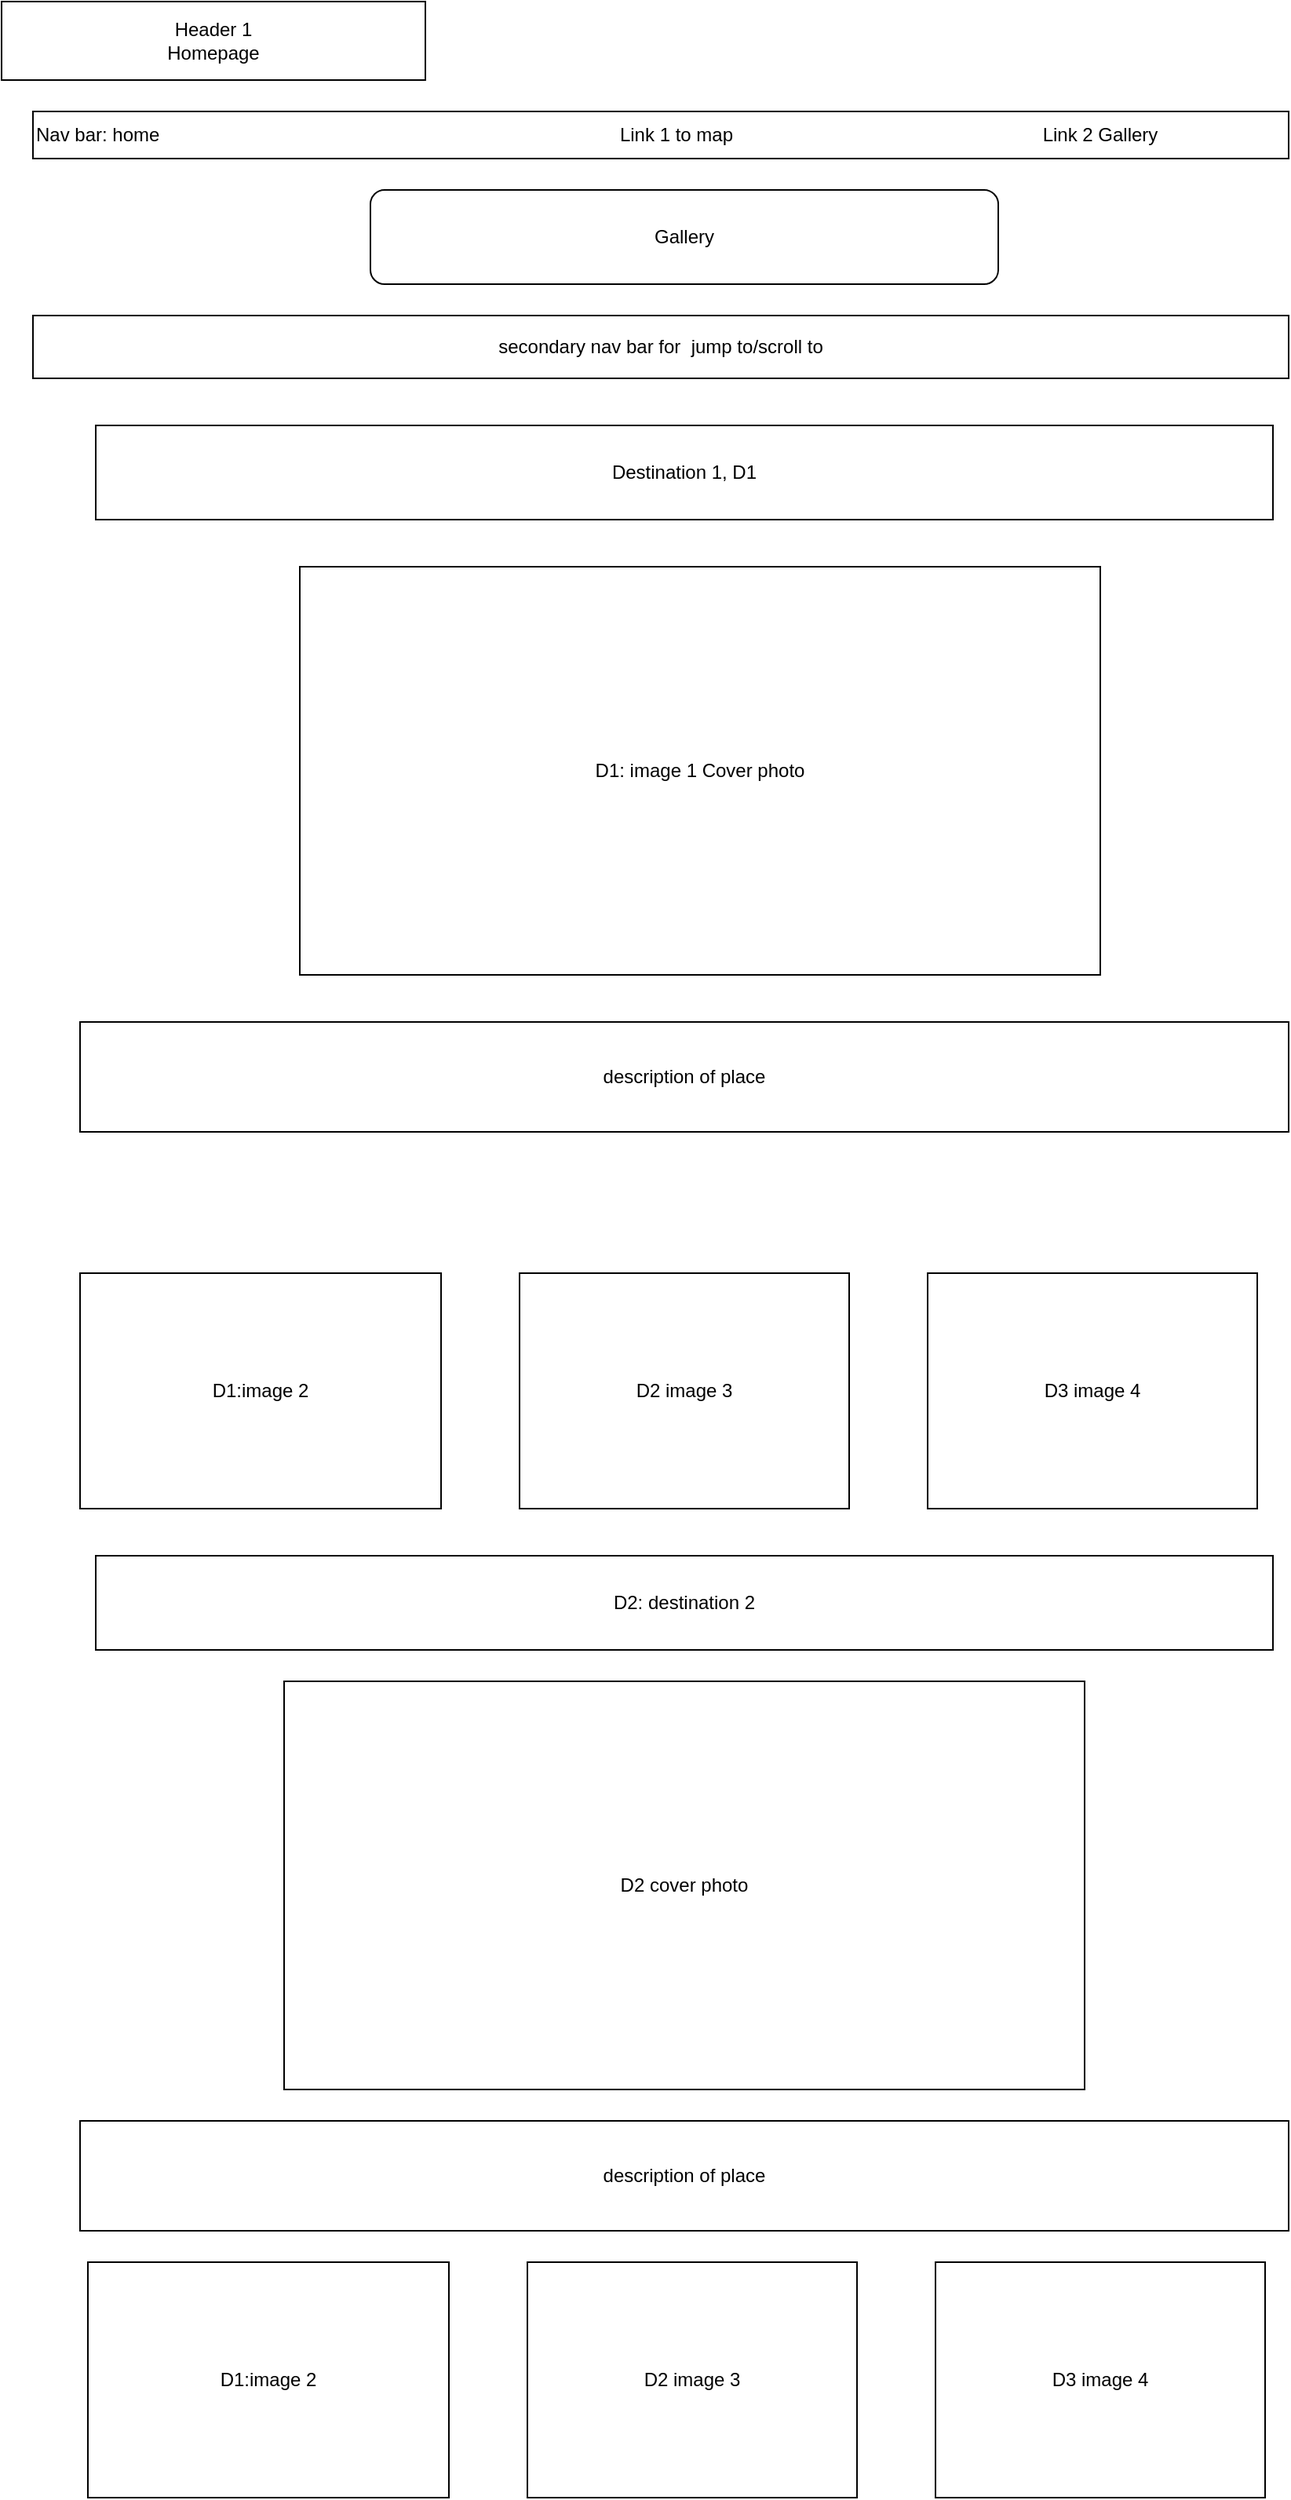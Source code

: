 <mxfile version="13.6.2" type="device"><diagram id="VeUsLOodHtnCsRsPVlf0" name="Page-1"><mxGraphModel dx="868" dy="433" grid="1" gridSize="10" guides="1" tooltips="1" connect="1" arrows="1" fold="1" page="1" pageScale="1" pageWidth="827" pageHeight="1169" math="0" shadow="0"><root><mxCell id="0"/><mxCell id="1" parent="0"/><mxCell id="XddWaTrPJZoC8TAIilES-1" value="Gallery" style="rounded=1;whiteSpace=wrap;html=1;" parent="1" vertex="1"><mxGeometry x="235" y="120" width="400" height="60" as="geometry"/></mxCell><mxCell id="XddWaTrPJZoC8TAIilES-4" value="Header 1&lt;br&gt;Homepage" style="rounded=0;whiteSpace=wrap;html=1;" parent="1" vertex="1"><mxGeometry width="270" height="50" as="geometry"/></mxCell><mxCell id="XddWaTrPJZoC8TAIilES-7" value="Destination 1, D1" style="rounded=0;whiteSpace=wrap;html=1;" parent="1" vertex="1"><mxGeometry x="60" y="270" width="750" height="60" as="geometry"/></mxCell><mxCell id="XddWaTrPJZoC8TAIilES-8" value="Nav bar: home" style="rounded=0;whiteSpace=wrap;html=1;align=left;" parent="1" vertex="1"><mxGeometry x="20" y="70" width="800" height="30" as="geometry"/></mxCell><mxCell id="XddWaTrPJZoC8TAIilES-11" value="Link 1 to map" style="text;html=1;strokeColor=none;fillColor=none;align=center;verticalAlign=middle;whiteSpace=wrap;rounded=0;" parent="1" vertex="1"><mxGeometry x="365" y="75" width="130" height="20" as="geometry"/></mxCell><mxCell id="XddWaTrPJZoC8TAIilES-12" value="Link 2 Gallery" style="text;html=1;strokeColor=none;fillColor=none;align=center;verticalAlign=middle;whiteSpace=wrap;rounded=0;" parent="1" vertex="1"><mxGeometry x="635" y="75" width="130" height="20" as="geometry"/></mxCell><mxCell id="YtY1nrfsxhJXDzHsrK2l-1" value="secondary nav bar for&amp;nbsp; jump to/scroll to" style="whiteSpace=wrap;html=1;" vertex="1" parent="1"><mxGeometry x="20" y="200" width="800" height="40" as="geometry"/></mxCell><mxCell id="YtY1nrfsxhJXDzHsrK2l-2" value="D1: image 1 Cover photo" style="rounded=0;whiteSpace=wrap;html=1;" vertex="1" parent="1"><mxGeometry x="190" y="360" width="510" height="260" as="geometry"/></mxCell><mxCell id="YtY1nrfsxhJXDzHsrK2l-3" value="description of place" style="rounded=0;whiteSpace=wrap;html=1;" vertex="1" parent="1"><mxGeometry x="50" y="650" width="770" height="70" as="geometry"/></mxCell><mxCell id="YtY1nrfsxhJXDzHsrK2l-4" value="D1:image 2" style="rounded=0;whiteSpace=wrap;html=1;" vertex="1" parent="1"><mxGeometry x="50" y="810" width="230" height="150" as="geometry"/></mxCell><mxCell id="YtY1nrfsxhJXDzHsrK2l-6" value="D2 image 3" style="rounded=0;whiteSpace=wrap;html=1;" vertex="1" parent="1"><mxGeometry x="330" y="810" width="210" height="150" as="geometry"/></mxCell><mxCell id="YtY1nrfsxhJXDzHsrK2l-7" value="D3 image 4" style="rounded=0;whiteSpace=wrap;html=1;" vertex="1" parent="1"><mxGeometry x="590" y="810" width="210" height="150" as="geometry"/></mxCell><mxCell id="YtY1nrfsxhJXDzHsrK2l-8" value="D2: destination 2" style="rounded=0;whiteSpace=wrap;html=1;" vertex="1" parent="1"><mxGeometry x="60" y="990" width="750" height="60" as="geometry"/></mxCell><mxCell id="YtY1nrfsxhJXDzHsrK2l-9" value="D2 cover photo" style="rounded=0;whiteSpace=wrap;html=1;" vertex="1" parent="1"><mxGeometry x="180" y="1070" width="510" height="260" as="geometry"/></mxCell><mxCell id="YtY1nrfsxhJXDzHsrK2l-10" value="description of place" style="rounded=0;whiteSpace=wrap;html=1;" vertex="1" parent="1"><mxGeometry x="50" y="1350" width="770" height="70" as="geometry"/></mxCell><mxCell id="YtY1nrfsxhJXDzHsrK2l-11" value="D1:image 2" style="rounded=0;whiteSpace=wrap;html=1;" vertex="1" parent="1"><mxGeometry x="55" y="1440" width="230" height="150" as="geometry"/></mxCell><mxCell id="YtY1nrfsxhJXDzHsrK2l-12" value="D2 image 3" style="rounded=0;whiteSpace=wrap;html=1;" vertex="1" parent="1"><mxGeometry x="335" y="1440" width="210" height="150" as="geometry"/></mxCell><mxCell id="YtY1nrfsxhJXDzHsrK2l-13" value="D3 image 4" style="rounded=0;whiteSpace=wrap;html=1;" vertex="1" parent="1"><mxGeometry x="595" y="1440" width="210" height="150" as="geometry"/></mxCell></root></mxGraphModel></diagram></mxfile>